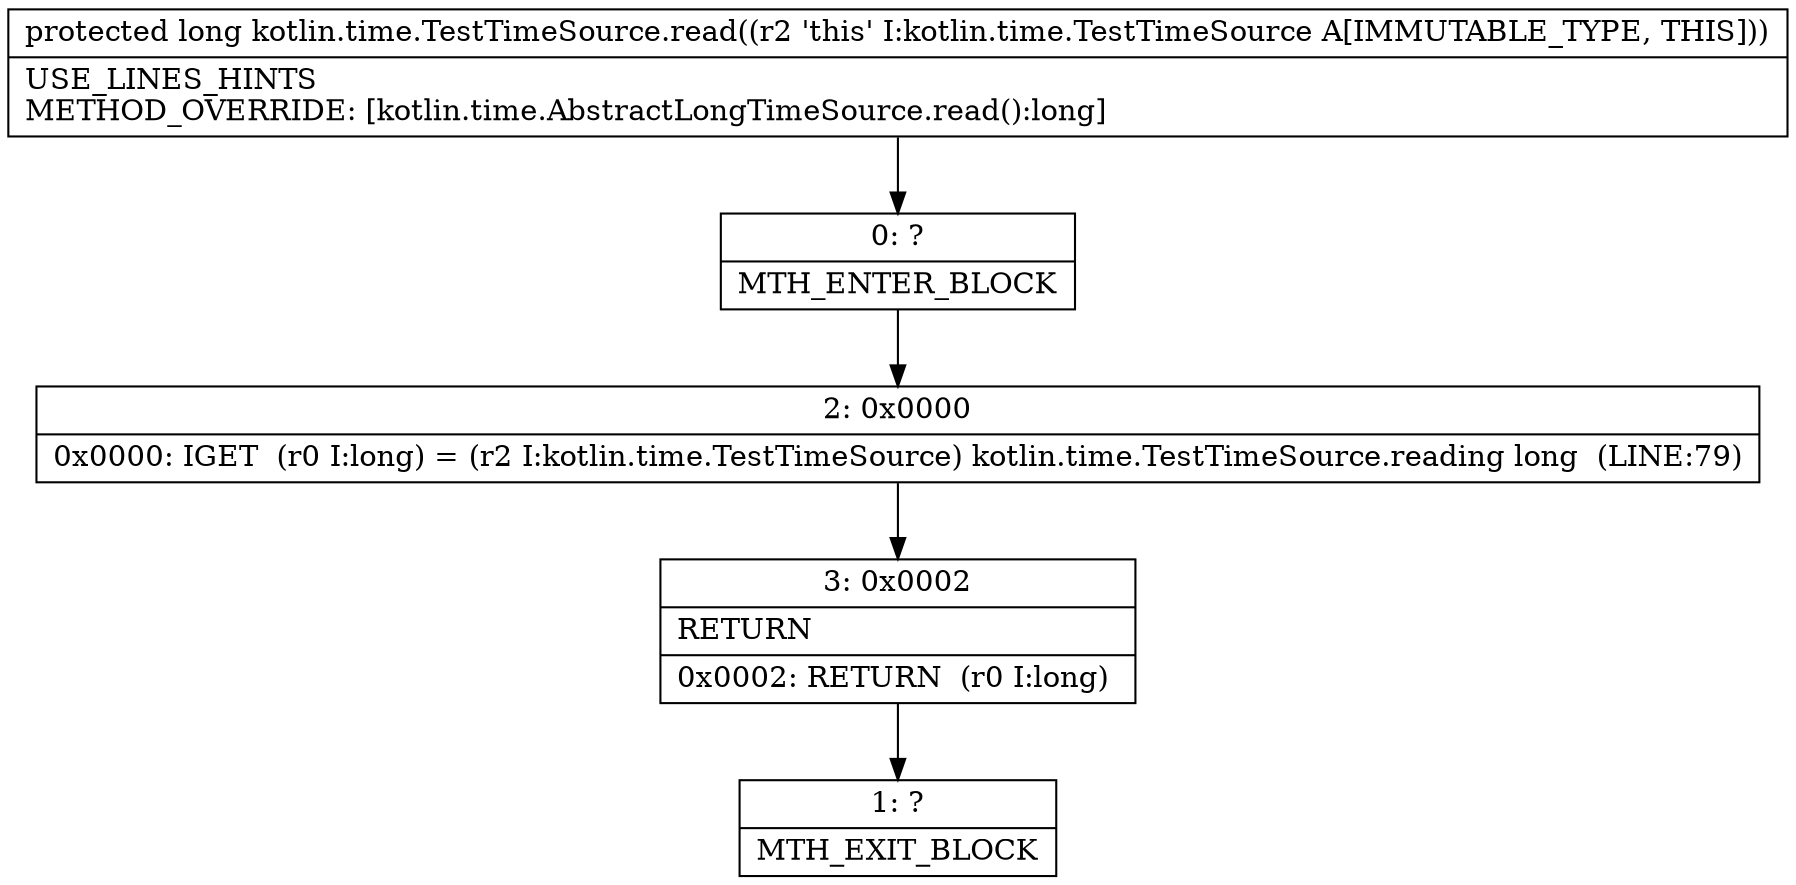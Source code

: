 digraph "CFG forkotlin.time.TestTimeSource.read()J" {
Node_0 [shape=record,label="{0\:\ ?|MTH_ENTER_BLOCK\l}"];
Node_2 [shape=record,label="{2\:\ 0x0000|0x0000: IGET  (r0 I:long) = (r2 I:kotlin.time.TestTimeSource) kotlin.time.TestTimeSource.reading long  (LINE:79)\l}"];
Node_3 [shape=record,label="{3\:\ 0x0002|RETURN\l|0x0002: RETURN  (r0 I:long) \l}"];
Node_1 [shape=record,label="{1\:\ ?|MTH_EXIT_BLOCK\l}"];
MethodNode[shape=record,label="{protected long kotlin.time.TestTimeSource.read((r2 'this' I:kotlin.time.TestTimeSource A[IMMUTABLE_TYPE, THIS]))  | USE_LINES_HINTS\lMETHOD_OVERRIDE: [kotlin.time.AbstractLongTimeSource.read():long]\l}"];
MethodNode -> Node_0;Node_0 -> Node_2;
Node_2 -> Node_3;
Node_3 -> Node_1;
}

